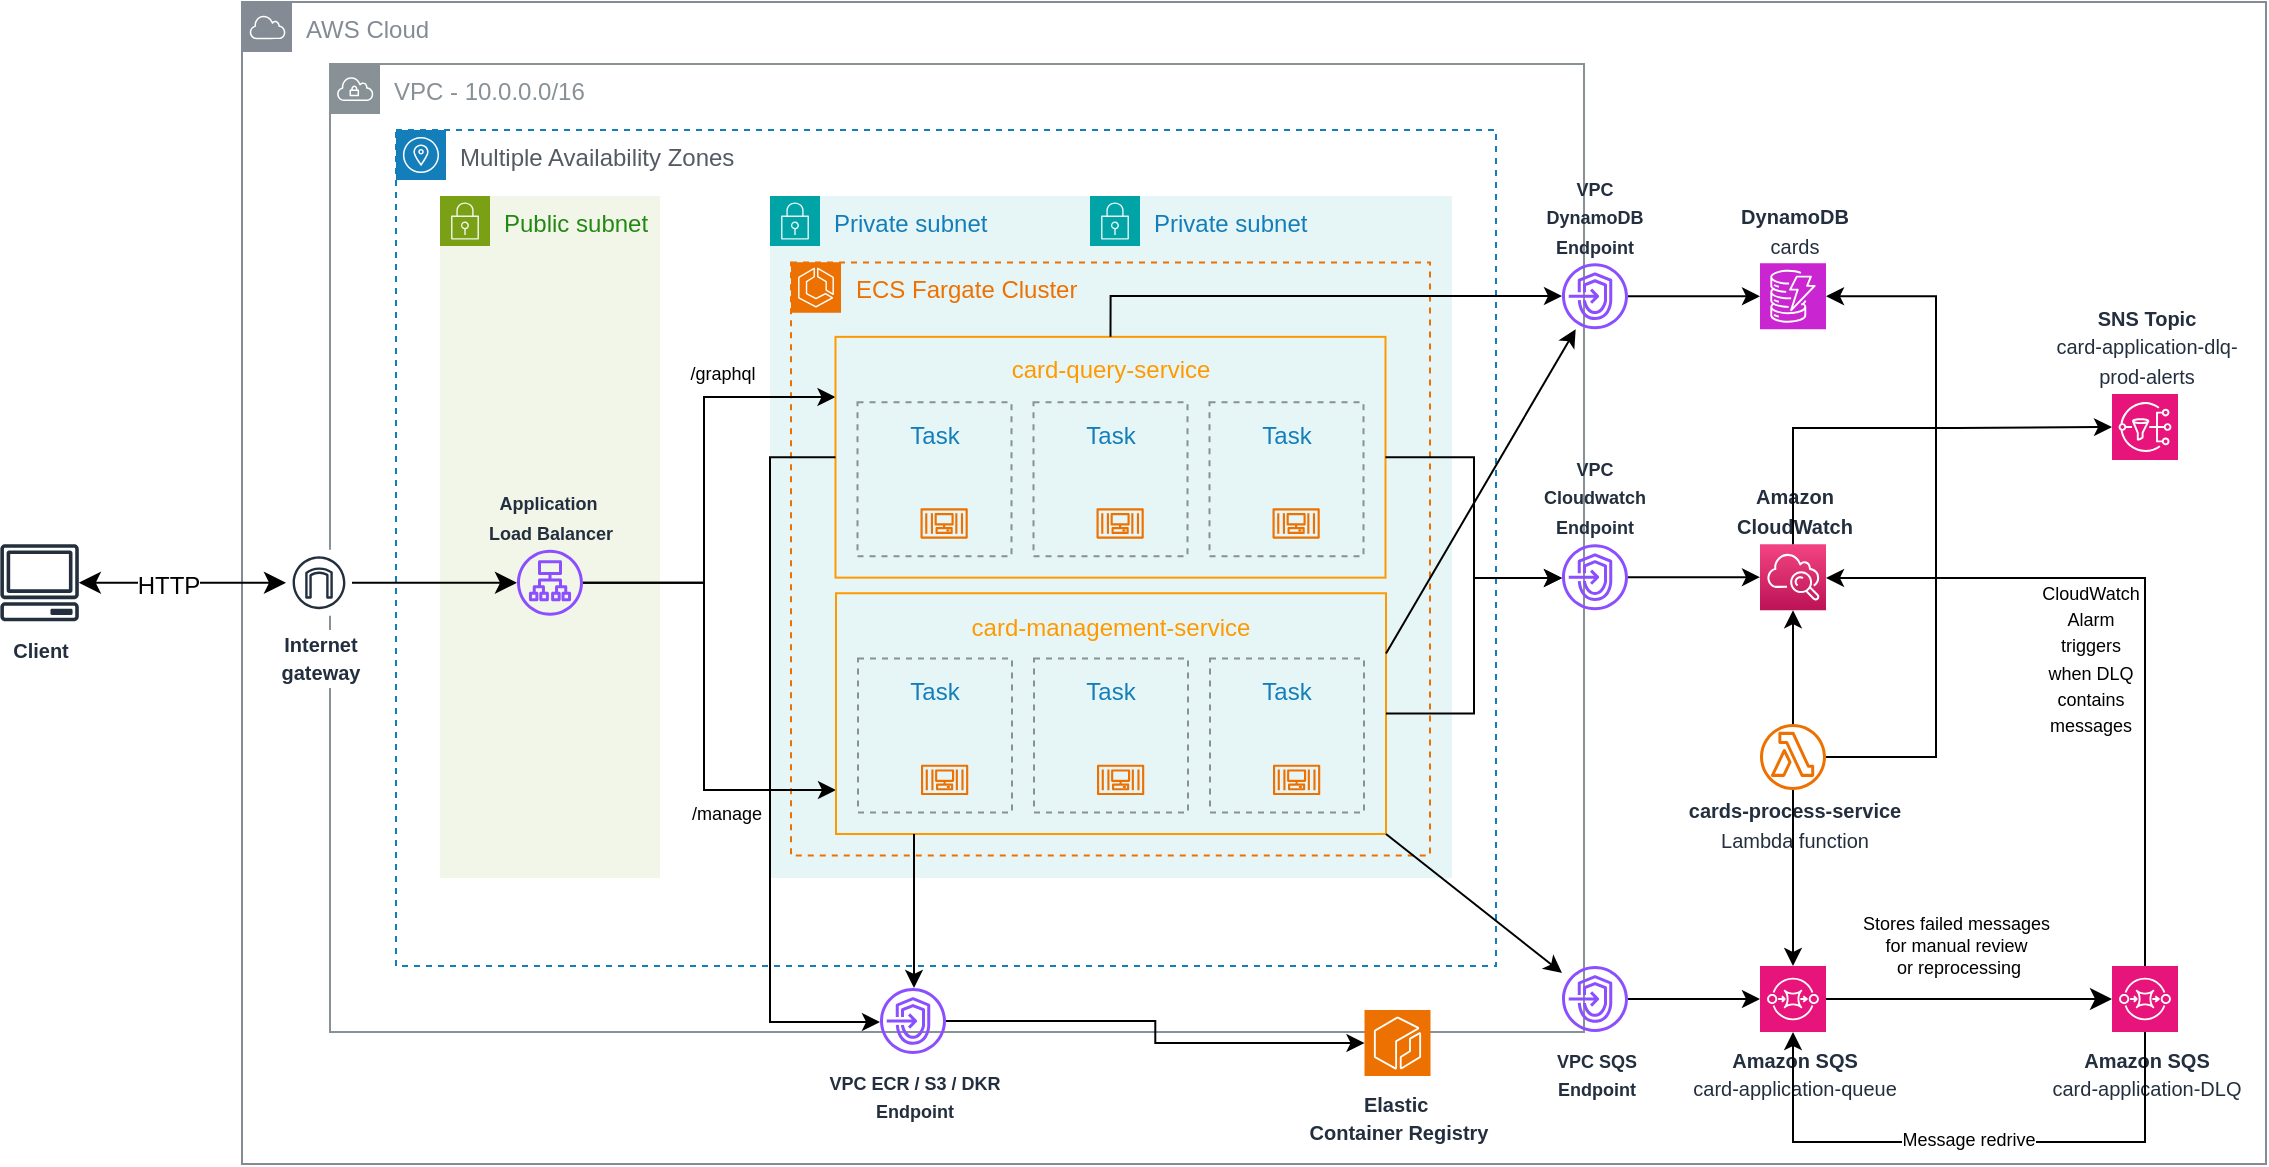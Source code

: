 <mxfile version="26.0.10">
  <diagram id="Ht1M8jgEwFfnCIfOTk4-" name="Page-1">
    <mxGraphModel dx="2069" dy="726" grid="1" gridSize="11" guides="1" tooltips="1" connect="1" arrows="1" fold="1" page="1" pageScale="1" pageWidth="827" pageHeight="1169" math="0" shadow="0">
      <root>
        <mxCell id="0" />
        <mxCell id="1" parent="0" />
        <mxCell id="cI-_qkn67fijJ2urr3SK-28" value="AWS Cloud" style="sketch=0;outlineConnect=0;gradientColor=none;html=1;whiteSpace=wrap;fontSize=12;fontStyle=0;shape=mxgraph.aws4.group;grIcon=mxgraph.aws4.group_aws_cloud;strokeColor=#858B94;fillColor=none;verticalAlign=top;align=left;spacingLeft=30;fontColor=#858B94;dashed=0;" parent="1" vertex="1">
          <mxGeometry x="-88" y="13" width="1012" height="581" as="geometry" />
        </mxCell>
        <mxCell id="pDkn0Hh7Kn7PrUOE6tz0-57" value="VPC - 10.0.0.0/16" style="sketch=0;outlineConnect=0;gradientColor=none;html=1;whiteSpace=wrap;fontSize=12;fontStyle=0;shape=mxgraph.aws4.group;grIcon=mxgraph.aws4.group_vpc;strokeColor=#879196;fillColor=none;verticalAlign=top;align=left;spacingLeft=30;fontColor=#879196;dashed=0;movable=1;resizable=1;rotatable=1;deletable=1;editable=1;locked=0;connectable=1;" parent="1" vertex="1">
          <mxGeometry x="-44" y="44" width="627" height="484" as="geometry" />
        </mxCell>
        <mxCell id="XqnvShgukf1ZBkbc0cCG-47" value="Multiple Availability Zones" style="sketch=0;outlineConnect=0;gradientColor=none;html=1;whiteSpace=wrap;fontSize=12;fontStyle=0;shape=mxgraph.aws4.group;grIcon=mxgraph.aws4.group_availability_zone;strokeColor=#147EBA;fillColor=none;verticalAlign=top;align=left;spacingLeft=30;fontColor=#545B64;dashed=1;fontFamily=Helvetica;labelBackgroundColor=#ffffff;" parent="1" vertex="1">
          <mxGeometry x="-11" y="77" width="550" height="418" as="geometry" />
        </mxCell>
        <mxCell id="W-fX5BV5IoRdQ1WOavrD-1" value="Private subnet" style="points=[[0,0],[0.25,0],[0.5,0],[0.75,0],[1,0],[1,0.25],[1,0.5],[1,0.75],[1,1],[0.75,1],[0.5,1],[0.25,1],[0,1],[0,0.75],[0,0.5],[0,0.25]];outlineConnect=0;gradientColor=none;html=1;whiteSpace=wrap;fontSize=12;fontStyle=0;container=1;pointerEvents=0;collapsible=0;recursiveResize=0;shape=mxgraph.aws4.group;grIcon=mxgraph.aws4.group_security_group;grStroke=0;strokeColor=#00A4A6;fillColor=#E6F6F7;verticalAlign=top;align=left;spacingLeft=30;fontColor=#147EBA;dashed=0;" parent="1" vertex="1">
          <mxGeometry x="176" y="110" width="341" height="341" as="geometry" />
        </mxCell>
        <mxCell id="PZve3WB99vvV3nz0ZgWc-279" value="Private subnet" style="points=[[0,0],[0.25,0],[0.5,0],[0.75,0],[1,0],[1,0.25],[1,0.5],[1,0.75],[1,1],[0.75,1],[0.5,1],[0.25,1],[0,1],[0,0.75],[0,0.5],[0,0.25]];outlineConnect=0;gradientColor=none;html=1;whiteSpace=wrap;fontSize=12;fontStyle=0;container=1;pointerEvents=0;collapsible=0;recursiveResize=0;shape=mxgraph.aws4.group;grIcon=mxgraph.aws4.group_security_group;grStroke=0;strokeColor=#00A4A6;fillColor=#E6F6F7;verticalAlign=top;align=left;spacingLeft=30;fontColor=#147EBA;dashed=0;" parent="W-fX5BV5IoRdQ1WOavrD-1" vertex="1">
          <mxGeometry x="160" width="181" height="341" as="geometry" />
        </mxCell>
        <mxCell id="PZve3WB99vvV3nz0ZgWc-91" value="&lt;span style=&quot;color: rgb(237, 113, 0);&quot;&gt;ECS Fargate Cluster&lt;/span&gt;" style="sketch=0;outlineConnect=0;gradientColor=none;html=1;whiteSpace=wrap;fontSize=12;fontStyle=0;shape=mxgraph.aws4.group;grIcon=mxgraph.aws4.group_availability_zone;strokeColor=#ED7100;fillColor=none;verticalAlign=top;align=left;spacingLeft=30;fontColor=#545B64;dashed=1;movable=1;resizable=1;rotatable=1;deletable=1;editable=1;locked=0;connectable=1;" parent="W-fX5BV5IoRdQ1WOavrD-1" vertex="1">
          <mxGeometry x="10.5" y="33.31" width="319.5" height="296.38" as="geometry" />
        </mxCell>
        <mxCell id="PZve3WB99vvV3nz0ZgWc-227" value="" style="sketch=0;points=[[0,0,0],[0.25,0,0],[0.5,0,0],[0.75,0,0],[1,0,0],[0,1,0],[0.25,1,0],[0.5,1,0],[0.75,1,0],[1,1,0],[0,0.25,0],[0,0.5,0],[0,0.75,0],[1,0.25,0],[1,0.5,0],[1,0.75,0]];outlineConnect=0;fontColor=#232F3E;fillColor=#ED7100;strokeColor=#ffffff;dashed=0;verticalLabelPosition=bottom;verticalAlign=top;align=center;html=1;fontSize=12;fontStyle=0;aspect=fixed;shape=mxgraph.aws4.resourceIcon;resIcon=mxgraph.aws4.ecs;" parent="W-fX5BV5IoRdQ1WOavrD-1" vertex="1">
          <mxGeometry x="10.5" y="33.31" width="25" height="25" as="geometry" />
        </mxCell>
        <mxCell id="XqnvShgukf1ZBkbc0cCG-37" style="edgeStyle=none;curved=1;rounded=0;orthogonalLoop=1;jettySize=auto;html=1;fontFamily=Helvetica;fontSize=12;fontColor=default;labelBackgroundColor=#ffffff;startSize=8;endSize=8;startArrow=classic;startFill=1;" parent="1" source="pDkn0Hh7Kn7PrUOE6tz0-1" target="XqnvShgukf1ZBkbc0cCG-33" edge="1">
          <mxGeometry relative="1" as="geometry" />
        </mxCell>
        <mxCell id="XqnvShgukf1ZBkbc0cCG-38" value="HTTP" style="edgeLabel;html=1;align=center;verticalAlign=middle;resizable=0;points=[];fontSize=12;strokeColor=default;fontFamily=Helvetica;fontColor=default;labelBackgroundColor=#ffffff;fillColor=default;" parent="XqnvShgukf1ZBkbc0cCG-37" vertex="1" connectable="0">
          <mxGeometry x="0.023" y="1" relative="1" as="geometry">
            <mxPoint x="-9" y="2" as="offset" />
          </mxGeometry>
        </mxCell>
        <mxCell id="pDkn0Hh7Kn7PrUOE6tz0-1" value="&lt;b&gt;&lt;font style=&quot;font-size: 10px;&quot;&gt;Client&lt;/font&gt;&lt;/b&gt;" style="sketch=0;outlineConnect=0;fontColor=#232F3E;gradientColor=none;fillColor=#232F3D;strokeColor=none;dashed=0;verticalLabelPosition=bottom;verticalAlign=top;align=center;html=1;fontSize=12;fontStyle=0;aspect=fixed;pointerEvents=1;shape=mxgraph.aws4.client;" parent="1" vertex="1">
          <mxGeometry x="-209" y="284.09" width="39.58" height="38.56" as="geometry" />
        </mxCell>
        <mxCell id="pDkn0Hh7Kn7PrUOE6tz0-60" value="&lt;font style=&quot;font-size: 9px;&quot;&gt;&lt;b&gt;VPC DynamoDB&lt;/b&gt;&lt;/font&gt;&lt;div&gt;&lt;font style=&quot;font-size: 9px;&quot;&gt;&lt;b&gt;Endpoint&lt;/b&gt;&lt;/font&gt;&lt;/div&gt;" style="sketch=0;outlineConnect=0;fontColor=#232F3E;gradientColor=none;fillColor=#8C4FFF;strokeColor=none;dashed=0;verticalLabelPosition=top;verticalAlign=bottom;align=center;html=1;fontSize=12;fontStyle=0;aspect=fixed;pointerEvents=1;shape=mxgraph.aws4.endpoints;horizontal=1;whiteSpace=wrap;labelPosition=center;" parent="1" vertex="1">
          <mxGeometry x="572" y="143.62" width="33" height="33" as="geometry" />
        </mxCell>
        <mxCell id="PZve3WB99vvV3nz0ZgWc-260" style="edgeStyle=orthogonalEdgeStyle;rounded=0;orthogonalLoop=1;jettySize=auto;html=1;" parent="1" source="Hrtiky-oXQzt1fnqMrWW-1" target="cI-_qkn67fijJ2urr3SK-2" edge="1">
          <mxGeometry relative="1" as="geometry" />
        </mxCell>
        <mxCell id="Hrtiky-oXQzt1fnqMrWW-1" value="&lt;b&gt;&lt;font style=&quot;font-size: 10px;&quot;&gt;cards-&lt;/font&gt;&lt;/b&gt;&lt;b&gt;&lt;font style=&quot;font-size: 10px;&quot;&gt;process&lt;/font&gt;&lt;/b&gt;&lt;b&gt;&lt;font style=&quot;font-size: 10px;&quot;&gt;-service&lt;/font&gt;&lt;/b&gt;&lt;div&gt;&lt;font style=&quot;font-size: 10px;&quot;&gt;Lambda function&lt;/font&gt;&lt;/div&gt;" style="sketch=0;outlineConnect=0;fontColor=#232F3E;gradientColor=none;fillColor=#ED7100;strokeColor=none;dashed=0;verticalLabelPosition=bottom;verticalAlign=middle;align=center;html=1;fontSize=12;fontStyle=0;aspect=fixed;pointerEvents=1;shape=mxgraph.aws4.lambda_function;" parent="1" vertex="1">
          <mxGeometry x="671" y="374" width="33" height="33" as="geometry" />
        </mxCell>
        <mxCell id="Hrtiky-oXQzt1fnqMrWW-16" value="Public subnet" style="points=[[0,0],[0.25,0],[0.5,0],[0.75,0],[1,0],[1,0.25],[1,0.5],[1,0.75],[1,1],[0.75,1],[0.5,1],[0.25,1],[0,1],[0,0.75],[0,0.5],[0,0.25]];outlineConnect=0;gradientColor=none;html=1;whiteSpace=wrap;fontSize=12;fontStyle=0;container=0;pointerEvents=0;collapsible=0;recursiveResize=0;shape=mxgraph.aws4.group;grIcon=mxgraph.aws4.group_security_group;grStroke=0;strokeColor=#7AA116;fillColor=#F2F6E8;verticalAlign=top;align=left;spacingLeft=30;fontColor=#248814;dashed=0;movable=1;resizable=1;rotatable=1;deletable=1;editable=1;locked=0;connectable=1;" parent="1" vertex="1">
          <mxGeometry x="11" y="110" width="110" height="341" as="geometry" />
        </mxCell>
        <mxCell id="PZve3WB99vvV3nz0ZgWc-231" style="edgeStyle=orthogonalEdgeStyle;rounded=0;orthogonalLoop=1;jettySize=auto;html=1;" parent="1" edge="1">
          <mxGeometry relative="1" as="geometry">
            <mxPoint x="82.5" y="303.4" as="sourcePoint" />
            <mxPoint x="209" y="407" as="targetPoint" />
            <Array as="points">
              <mxPoint x="143" y="303" />
              <mxPoint x="143" y="407" />
            </Array>
          </mxGeometry>
        </mxCell>
        <mxCell id="PZve3WB99vvV3nz0ZgWc-273" value="&lt;font style=&quot;font-size: 9px;&quot;&gt;/manage&lt;/font&gt;" style="edgeLabel;html=1;align=center;verticalAlign=middle;resizable=0;points=[];" parent="PZve3WB99vvV3nz0ZgWc-231" vertex="1" connectable="0">
          <mxGeometry x="0.426" relative="1" as="geometry">
            <mxPoint x="11" y="11" as="offset" />
          </mxGeometry>
        </mxCell>
        <mxCell id="PZve3WB99vvV3nz0ZgWc-269" style="edgeStyle=orthogonalEdgeStyle;rounded=0;orthogonalLoop=1;jettySize=auto;html=1;entryX=0;entryY=0.25;entryDx=0;entryDy=0;" parent="1" source="pDkn0Hh7Kn7PrUOE6tz0-20" target="PZve3WB99vvV3nz0ZgWc-26" edge="1">
          <mxGeometry relative="1" as="geometry">
            <Array as="points">
              <mxPoint x="143" y="303" />
              <mxPoint x="143" y="211" />
            </Array>
          </mxGeometry>
        </mxCell>
        <mxCell id="PZve3WB99vvV3nz0ZgWc-271" value="&lt;font style=&quot;font-size: 9px;&quot;&gt;/graphql&lt;/font&gt;" style="edgeLabel;html=1;align=center;verticalAlign=middle;resizable=0;points=[];" parent="PZve3WB99vvV3nz0ZgWc-269" vertex="1" connectable="0">
          <mxGeometry x="0.482" y="1" relative="1" as="geometry">
            <mxPoint y="-12" as="offset" />
          </mxGeometry>
        </mxCell>
        <mxCell id="pDkn0Hh7Kn7PrUOE6tz0-20" value="&lt;b&gt;&lt;font style=&quot;font-size: 9px;&quot;&gt;Application&amp;nbsp;&lt;/font&gt;&lt;/b&gt;&lt;div&gt;&lt;b&gt;&lt;font style=&quot;font-size: 9px;&quot;&gt;Load Balancer&lt;/font&gt;&lt;/b&gt;&lt;/div&gt;" style="sketch=0;outlineConnect=0;fontColor=#232F3E;gradientColor=none;fillColor=#8C4FFF;strokeColor=none;dashed=0;verticalLabelPosition=top;verticalAlign=bottom;align=center;html=1;fontSize=12;fontStyle=0;aspect=fixed;pointerEvents=1;shape=mxgraph.aws4.application_load_balancer;labelPosition=center;" parent="1" vertex="1">
          <mxGeometry x="49.5" y="286.87" width="33" height="33" as="geometry" />
        </mxCell>
        <mxCell id="Hrtiky-oXQzt1fnqMrWW-63" value="&lt;font style=&quot;font-size: 9px;&quot;&gt;&lt;b&gt;VPC SQS&lt;/b&gt;&lt;/font&gt;&lt;div&gt;&lt;font style=&quot;font-size: 9px;&quot;&gt;&lt;b&gt;Endpoint&lt;/b&gt;&lt;/font&gt;&lt;/div&gt;" style="sketch=0;outlineConnect=0;fontColor=#232F3E;gradientColor=none;fillColor=#8C4FFF;strokeColor=none;dashed=0;verticalLabelPosition=bottom;verticalAlign=top;align=center;html=1;fontSize=12;fontStyle=0;aspect=fixed;pointerEvents=1;shape=mxgraph.aws4.endpoints;" parent="1" vertex="1">
          <mxGeometry x="572" y="495" width="33" height="33" as="geometry" />
        </mxCell>
        <mxCell id="XqnvShgukf1ZBkbc0cCG-9" value="&lt;b&gt;&lt;font style=&quot;font-size: 10px;&quot;&gt;Amazon SQS&lt;/font&gt;&lt;/b&gt;&lt;div&gt;&lt;font style=&quot;font-size: 10px;&quot;&gt;card-application-queue&lt;/font&gt;&lt;/div&gt;" style="sketch=0;points=[[0,0,0],[0.25,0,0],[0.5,0,0],[0.75,0,0],[1,0,0],[0,1,0],[0.25,1,0],[0.5,1,0],[0.75,1,0],[1,1,0],[0,0.25,0],[0,0.5,0],[0,0.75,0],[1,0.25,0],[1,0.5,0],[1,0.75,0]];outlineConnect=0;fontColor=#232F3E;fillColor=#E7157B;strokeColor=#ffffff;dashed=0;verticalLabelPosition=bottom;verticalAlign=top;align=center;html=1;fontSize=12;fontStyle=0;aspect=fixed;shape=mxgraph.aws4.resourceIcon;resIcon=mxgraph.aws4.sqs;" parent="1" vertex="1">
          <mxGeometry x="671" y="495" width="33" height="33" as="geometry" />
        </mxCell>
        <mxCell id="PZve3WB99vvV3nz0ZgWc-283" value="" style="edgeStyle=orthogonalEdgeStyle;rounded=0;orthogonalLoop=1;jettySize=auto;" parent="1" source="XqnvShgukf1ZBkbc0cCG-12" target="cI-_qkn67fijJ2urr3SK-2" edge="1">
          <mxGeometry relative="1" as="geometry">
            <Array as="points">
              <mxPoint x="864" y="301" />
            </Array>
          </mxGeometry>
        </mxCell>
        <mxCell id="PZve3WB99vvV3nz0ZgWc-284" value="&lt;div&gt;&lt;span style=&quot;text-align: start; white-space: normal;&quot;&gt;&lt;font style=&quot;font-size: 9px;&quot;&gt;CloudWatch Alarm triggers when DLQ contains messages&lt;/font&gt;&lt;/span&gt;&lt;br&gt;&lt;/div&gt;" style="edgeLabel;html=1;align=center;verticalAlign=middle;resizable=0;points=[];" parent="PZve3WB99vvV3nz0ZgWc-283" vertex="1" connectable="0">
          <mxGeometry x="0.309" relative="1" as="geometry">
            <mxPoint x="10" y="40" as="offset" />
          </mxGeometry>
        </mxCell>
        <mxCell id="XqnvShgukf1ZBkbc0cCG-12" value="&lt;b&gt;&lt;font style=&quot;font-size: 10px;&quot;&gt;Amazon SQS&lt;/font&gt;&lt;/b&gt;&lt;div&gt;&lt;font style=&quot;font-size: 10px;&quot;&gt;card-application-DLQ&lt;/font&gt;&lt;/div&gt;" style="sketch=0;points=[[0,0,0],[0.25,0,0],[0.5,0,0],[0.75,0,0],[1,0,0],[0,1,0],[0.25,1,0],[0.5,1,0],[0.75,1,0],[1,1,0],[0,0.25,0],[0,0.5,0],[0,0.75,0],[1,0.25,0],[1,0.5,0],[1,0.75,0]];outlineConnect=0;fontColor=#232F3E;fillColor=#E7157B;strokeColor=#ffffff;dashed=0;verticalLabelPosition=bottom;verticalAlign=top;align=center;html=1;fontSize=12;fontStyle=0;aspect=fixed;shape=mxgraph.aws4.resourceIcon;resIcon=mxgraph.aws4.sqs;" parent="1" vertex="1">
          <mxGeometry x="847" y="495" width="33" height="33" as="geometry" />
        </mxCell>
        <mxCell id="XqnvShgukf1ZBkbc0cCG-17" style="edgeStyle=none;curved=1;rounded=0;orthogonalLoop=1;jettySize=auto;html=1;entryX=0;entryY=0.5;entryDx=0;entryDy=0;entryPerimeter=0;fontSize=12;startSize=8;endSize=8;" parent="1" source="XqnvShgukf1ZBkbc0cCG-9" target="XqnvShgukf1ZBkbc0cCG-12" edge="1">
          <mxGeometry relative="1" as="geometry" />
        </mxCell>
        <mxCell id="XqnvShgukf1ZBkbc0cCG-18" value="Stores failed messages&amp;nbsp;&lt;div&gt;for manual review&amp;nbsp;&lt;div&gt;or reprocessing&lt;/div&gt;&lt;/div&gt;" style="edgeLabel;align=center;verticalAlign=middle;resizable=0;points=[];fontSize=9;html=1;" parent="XqnvShgukf1ZBkbc0cCG-17" vertex="1" connectable="0">
          <mxGeometry x="0.024" y="3" relative="1" as="geometry">
            <mxPoint x="-7" y="-24" as="offset" />
          </mxGeometry>
        </mxCell>
        <mxCell id="XqnvShgukf1ZBkbc0cCG-21" value="&lt;b&gt;&lt;font style=&quot;font-size: 10px;&quot;&gt;DynamoDB&lt;/font&gt;&lt;/b&gt;&lt;div&gt;&lt;font style=&quot;font-size: 10px;&quot;&gt;cards&lt;/font&gt;&lt;/div&gt;" style="sketch=0;points=[[0,0,0],[0.25,0,0],[0.5,0,0],[0.75,0,0],[1,0,0],[0,1,0],[0.25,1,0],[0.5,1,0],[0.75,1,0],[1,1,0],[0,0.25,0],[0,0.5,0],[0,0.75,0],[1,0.25,0],[1,0.5,0],[1,0.75,0]];outlineConnect=0;fontColor=#232F3E;fillColor=#C925D1;strokeColor=#ffffff;dashed=0;verticalLabelPosition=top;verticalAlign=bottom;align=center;html=1;fontSize=12;fontStyle=0;aspect=fixed;shape=mxgraph.aws4.resourceIcon;resIcon=mxgraph.aws4.dynamodb;labelPosition=center;" parent="1" vertex="1">
          <mxGeometry x="671" y="143.62" width="33" height="33" as="geometry" />
        </mxCell>
        <mxCell id="cI-_qkn67fijJ2urr3SK-7" style="edgeStyle=none;curved=1;rounded=0;orthogonalLoop=1;jettySize=auto;html=1;fontSize=12;startSize=8;endSize=8;" parent="1" source="XqnvShgukf1ZBkbc0cCG-33" target="pDkn0Hh7Kn7PrUOE6tz0-20" edge="1">
          <mxGeometry relative="1" as="geometry" />
        </mxCell>
        <mxCell id="XqnvShgukf1ZBkbc0cCG-33" value="&lt;font style=&quot;font-size: 10px;&quot;&gt;&lt;b&gt;Internet&lt;br&gt;gateway&lt;/b&gt;&lt;/font&gt;" style="sketch=0;outlineConnect=0;fontColor=#232F3E;gradientColor=none;strokeColor=#232F3E;fillColor=#ffffff;dashed=0;verticalLabelPosition=bottom;verticalAlign=top;align=center;html=1;fontSize=12;fontStyle=0;aspect=fixed;shape=mxgraph.aws4.resourceIcon;resIcon=mxgraph.aws4.internet_gateway;fontFamily=Helvetica;labelBackgroundColor=#ffffff;" parent="1" vertex="1">
          <mxGeometry x="-66" y="286.87" width="33" height="33" as="geometry" />
        </mxCell>
        <mxCell id="XqnvShgukf1ZBkbc0cCG-86" value="&lt;font style=&quot;font-size: 10px;&quot;&gt;&lt;b&gt;Elastic&amp;nbsp;&lt;/b&gt;&lt;/font&gt;&lt;div&gt;&lt;font style=&quot;font-size: 10px;&quot;&gt;&lt;b&gt;Container Registry&lt;/b&gt;&lt;/font&gt;&lt;/div&gt;" style="sketch=0;points=[[0,0,0],[0.25,0,0],[0.5,0,0],[0.75,0,0],[1,0,0],[0,1,0],[0.25,1,0],[0.5,1,0],[0.75,1,0],[1,1,0],[0,0.25,0],[0,0.5,0],[0,0.75,0],[1,0.25,0],[1,0.5,0],[1,0.75,0]];outlineConnect=0;fontColor=#232F3E;fillColor=#ED7100;strokeColor=#ffffff;dashed=0;verticalLabelPosition=bottom;verticalAlign=top;align=center;html=1;fontSize=12;fontStyle=0;aspect=fixed;shape=mxgraph.aws4.resourceIcon;resIcon=mxgraph.aws4.ecr;fontFamily=Helvetica;labelBackgroundColor=#ffffff;" parent="1" vertex="1">
          <mxGeometry x="473.25" y="517" width="33" height="33" as="geometry" />
        </mxCell>
        <mxCell id="Hrtiky-oXQzt1fnqMrWW-56" value="&lt;font style=&quot;font-size: 9px;&quot;&gt;&lt;b&gt;VPC ECR / S3 / DKR&lt;/b&gt;&lt;/font&gt;&lt;div&gt;&lt;font style=&quot;font-size: 9px;&quot;&gt;&lt;b&gt;Endpoint&lt;/b&gt;&lt;/font&gt;&lt;/div&gt;" style="sketch=0;outlineConnect=0;fontColor=#232F3E;gradientColor=none;fillColor=#8C4FFF;strokeColor=none;dashed=0;verticalLabelPosition=bottom;verticalAlign=top;align=center;html=1;fontSize=12;fontStyle=0;aspect=fixed;pointerEvents=1;shape=mxgraph.aws4.endpoints;" parent="1" vertex="1">
          <mxGeometry x="231.0" y="506" width="33" height="33" as="geometry" />
        </mxCell>
        <mxCell id="PZve3WB99vvV3nz0ZgWc-165" style="edgeStyle=orthogonalEdgeStyle;rounded=0;orthogonalLoop=1;jettySize=auto;html=1;" parent="1" source="PZve3WB99vvV3nz0ZgWc-149" target="cI-_qkn67fijJ2urr3SK-2" edge="1">
          <mxGeometry relative="1" as="geometry" />
        </mxCell>
        <mxCell id="PZve3WB99vvV3nz0ZgWc-149" value="&lt;font style=&quot;font-size: 9px;&quot;&gt;&lt;b&gt;VPC Cloudwatch&lt;/b&gt;&lt;/font&gt;&lt;div&gt;&lt;font style=&quot;font-size: 9px;&quot;&gt;&lt;b&gt;Endpoint&lt;/b&gt;&lt;/font&gt;&lt;/div&gt;" style="sketch=0;outlineConnect=0;fontColor=#232F3E;gradientColor=none;fillColor=#8C4FFF;strokeColor=none;dashed=0;verticalLabelPosition=top;verticalAlign=bottom;align=center;html=1;fontSize=12;fontStyle=0;aspect=fixed;pointerEvents=1;shape=mxgraph.aws4.endpoints;horizontal=1;whiteSpace=wrap;labelPosition=center;" parent="1" vertex="1">
          <mxGeometry x="572" y="284.09" width="33" height="33" as="geometry" />
        </mxCell>
        <mxCell id="cI-_qkn67fijJ2urr3SK-2" value="&lt;font style=&quot;font-size: 10px;&quot;&gt;&lt;b&gt;Amazon&lt;br&gt;CloudWatch&lt;/b&gt;&lt;/font&gt;" style="outlineConnect=0;fontColor=#232F3E;gradientColor=#F34482;gradientDirection=north;fillColor=#BC1356;strokeColor=#ffffff;dashed=0;verticalLabelPosition=top;verticalAlign=bottom;align=center;html=1;fontSize=12;fontStyle=0;aspect=fixed;shape=mxgraph.aws4.resourceIcon;resIcon=mxgraph.aws4.cloudwatch;labelBackgroundColor=#ffffff;labelPosition=center;" parent="1" vertex="1">
          <mxGeometry x="671" y="284.09" width="33" height="33" as="geometry" />
        </mxCell>
        <mxCell id="PZve3WB99vvV3nz0ZgWc-171" style="edgeStyle=orthogonalEdgeStyle;rounded=0;orthogonalLoop=1;jettySize=auto;html=1;entryX=0;entryY=0.5;entryDx=0;entryDy=0;entryPerimeter=0;" parent="1" source="pDkn0Hh7Kn7PrUOE6tz0-60" target="XqnvShgukf1ZBkbc0cCG-21" edge="1">
          <mxGeometry relative="1" as="geometry" />
        </mxCell>
        <mxCell id="PZve3WB99vvV3nz0ZgWc-225" value="" style="group" parent="1" vertex="1" connectable="0">
          <mxGeometry x="208.75" y="180.43" width="317.81" height="336.57" as="geometry" />
        </mxCell>
        <mxCell id="PZve3WB99vvV3nz0ZgWc-26" value="card-query-service" style="outlineConnect=0;gradientColor=none;html=1;whiteSpace=wrap;fontSize=12;fontStyle=0;strokeColor=#FF9900;fillColor=none;verticalAlign=top;align=center;fontColor=#FF9900;dashed=0;spacingTop=3;labelPosition=center;verticalLabelPosition=middle;" parent="PZve3WB99vvV3nz0ZgWc-225" vertex="1">
          <mxGeometry width="275" height="120.38" as="geometry" />
        </mxCell>
        <mxCell id="PZve3WB99vvV3nz0ZgWc-174" value="" style="group" parent="PZve3WB99vvV3nz0ZgWc-225" vertex="1" connectable="0">
          <mxGeometry x="11" y="32.69" width="77" height="77" as="geometry" />
        </mxCell>
        <mxCell id="PZve3WB99vvV3nz0ZgWc-64" value="" style="group" parent="PZve3WB99vvV3nz0ZgWc-174" vertex="1" connectable="0">
          <mxGeometry width="77" height="77" as="geometry" />
        </mxCell>
        <mxCell id="PZve3WB99vvV3nz0ZgWc-66" value="" style="group" parent="PZve3WB99vvV3nz0ZgWc-64" vertex="1" connectable="0">
          <mxGeometry x="21.875" y="33" width="33.25" height="37.43" as="geometry" />
        </mxCell>
        <mxCell id="PZve3WB99vvV3nz0ZgWc-67" value="" style="shape=image;html=1;verticalAlign=top;verticalLabelPosition=bottom;labelBackgroundColor=#ffffff;imageAspect=0;aspect=fixed;image=https://cdn0.iconfinder.com/data/icons/social-media-2104/24/social_media_social_media_logo_docker-128.png" parent="PZve3WB99vvV3nz0ZgWc-66" vertex="1">
          <mxGeometry width="17.5" height="17.5" as="geometry" />
        </mxCell>
        <mxCell id="PZve3WB99vvV3nz0ZgWc-68" value="" style="sketch=0;outlineConnect=0;fontColor=#232F3E;gradientColor=none;fillColor=#ED7100;strokeColor=none;dashed=0;verticalLabelPosition=bottom;verticalAlign=top;align=center;html=1;fontSize=12;fontStyle=0;aspect=fixed;pointerEvents=1;shape=mxgraph.aws4.container_3;" parent="PZve3WB99vvV3nz0ZgWc-66" vertex="1">
          <mxGeometry x="9.625" y="20" width="23.625" height="15.251" as="geometry" />
        </mxCell>
        <mxCell id="PZve3WB99vvV3nz0ZgWc-65" value="&lt;span style=&quot;color: rgb(20, 126, 186);&quot;&gt;Task&lt;/span&gt;" style="outlineConnect=0;gradientColor=none;html=1;whiteSpace=wrap;fontSize=12;fontStyle=0;strokeColor=#879196;fillColor=none;verticalAlign=top;align=center;fontColor=#879196;dashed=1;spacingTop=3;" parent="PZve3WB99vvV3nz0ZgWc-174" vertex="1">
          <mxGeometry width="77" height="77" as="geometry" />
        </mxCell>
        <mxCell id="PZve3WB99vvV3nz0ZgWc-175" value="" style="group" parent="PZve3WB99vvV3nz0ZgWc-225" vertex="1" connectable="0">
          <mxGeometry x="99" y="32.69" width="77" height="77" as="geometry" />
        </mxCell>
        <mxCell id="PZve3WB99vvV3nz0ZgWc-176" value="" style="group" parent="PZve3WB99vvV3nz0ZgWc-175" vertex="1" connectable="0">
          <mxGeometry width="77" height="77" as="geometry" />
        </mxCell>
        <mxCell id="PZve3WB99vvV3nz0ZgWc-177" value="" style="group" parent="PZve3WB99vvV3nz0ZgWc-176" vertex="1" connectable="0">
          <mxGeometry x="21.875" y="33" width="33.25" height="37.43" as="geometry" />
        </mxCell>
        <mxCell id="PZve3WB99vvV3nz0ZgWc-178" value="" style="shape=image;html=1;verticalAlign=top;verticalLabelPosition=bottom;labelBackgroundColor=#ffffff;imageAspect=0;aspect=fixed;image=https://cdn0.iconfinder.com/data/icons/social-media-2104/24/social_media_social_media_logo_docker-128.png" parent="PZve3WB99vvV3nz0ZgWc-177" vertex="1">
          <mxGeometry width="17.5" height="17.5" as="geometry" />
        </mxCell>
        <mxCell id="PZve3WB99vvV3nz0ZgWc-179" value="" style="sketch=0;outlineConnect=0;fontColor=#232F3E;gradientColor=none;fillColor=#ED7100;strokeColor=none;dashed=0;verticalLabelPosition=bottom;verticalAlign=top;align=center;html=1;fontSize=12;fontStyle=0;aspect=fixed;pointerEvents=1;shape=mxgraph.aws4.container_3;" parent="PZve3WB99vvV3nz0ZgWc-177" vertex="1">
          <mxGeometry x="9.625" y="20" width="23.625" height="15.251" as="geometry" />
        </mxCell>
        <mxCell id="PZve3WB99vvV3nz0ZgWc-180" value="&lt;span style=&quot;color: rgb(20, 126, 186);&quot;&gt;Task&lt;/span&gt;" style="outlineConnect=0;gradientColor=none;html=1;whiteSpace=wrap;fontSize=12;fontStyle=0;strokeColor=#879196;fillColor=none;verticalAlign=top;align=center;fontColor=#879196;dashed=1;spacingTop=3;" parent="PZve3WB99vvV3nz0ZgWc-175" vertex="1">
          <mxGeometry width="77" height="77" as="geometry" />
        </mxCell>
        <mxCell id="PZve3WB99vvV3nz0ZgWc-181" value="" style="group" parent="PZve3WB99vvV3nz0ZgWc-225" vertex="1" connectable="0">
          <mxGeometry x="187" y="32.69" width="77" height="77" as="geometry" />
        </mxCell>
        <mxCell id="PZve3WB99vvV3nz0ZgWc-182" value="" style="group" parent="PZve3WB99vvV3nz0ZgWc-181" vertex="1" connectable="0">
          <mxGeometry width="77" height="77" as="geometry" />
        </mxCell>
        <mxCell id="PZve3WB99vvV3nz0ZgWc-183" value="" style="group" parent="PZve3WB99vvV3nz0ZgWc-182" vertex="1" connectable="0">
          <mxGeometry x="21.875" y="33" width="33.25" height="37.43" as="geometry" />
        </mxCell>
        <mxCell id="PZve3WB99vvV3nz0ZgWc-184" value="" style="shape=image;html=1;verticalAlign=top;verticalLabelPosition=bottom;labelBackgroundColor=#ffffff;imageAspect=0;aspect=fixed;image=https://cdn0.iconfinder.com/data/icons/social-media-2104/24/social_media_social_media_logo_docker-128.png" parent="PZve3WB99vvV3nz0ZgWc-183" vertex="1">
          <mxGeometry width="17.5" height="17.5" as="geometry" />
        </mxCell>
        <mxCell id="PZve3WB99vvV3nz0ZgWc-185" value="" style="sketch=0;outlineConnect=0;fontColor=#232F3E;gradientColor=none;fillColor=#ED7100;strokeColor=none;dashed=0;verticalLabelPosition=bottom;verticalAlign=top;align=center;html=1;fontSize=12;fontStyle=0;aspect=fixed;pointerEvents=1;shape=mxgraph.aws4.container_3;" parent="PZve3WB99vvV3nz0ZgWc-183" vertex="1">
          <mxGeometry x="9.625" y="20" width="23.625" height="15.251" as="geometry" />
        </mxCell>
        <mxCell id="PZve3WB99vvV3nz0ZgWc-186" value="&lt;span style=&quot;color: rgb(20, 126, 186);&quot;&gt;Task&lt;/span&gt;" style="outlineConnect=0;gradientColor=none;html=1;whiteSpace=wrap;fontSize=12;fontStyle=0;strokeColor=#879196;fillColor=none;verticalAlign=top;align=center;fontColor=#879196;dashed=1;spacingTop=3;" parent="PZve3WB99vvV3nz0ZgWc-181" vertex="1">
          <mxGeometry width="77" height="77" as="geometry" />
        </mxCell>
        <mxCell id="PZve3WB99vvV3nz0ZgWc-206" value="card-management-service" style="outlineConnect=0;gradientColor=none;html=1;whiteSpace=wrap;fontSize=12;fontStyle=0;strokeColor=#FF9900;fillColor=none;verticalAlign=top;align=center;fontColor=#FF9900;dashed=0;spacingTop=3;labelPosition=center;verticalLabelPosition=middle;" parent="PZve3WB99vvV3nz0ZgWc-225" vertex="1">
          <mxGeometry x="0.25" y="128.19" width="275" height="120.38" as="geometry" />
        </mxCell>
        <mxCell id="PZve3WB99vvV3nz0ZgWc-207" value="" style="group" parent="PZve3WB99vvV3nz0ZgWc-225" vertex="1" connectable="0">
          <mxGeometry x="11.25" y="160.88" width="77" height="77" as="geometry" />
        </mxCell>
        <mxCell id="PZve3WB99vvV3nz0ZgWc-208" value="" style="group" parent="PZve3WB99vvV3nz0ZgWc-207" vertex="1" connectable="0">
          <mxGeometry width="77" height="77" as="geometry" />
        </mxCell>
        <mxCell id="PZve3WB99vvV3nz0ZgWc-209" value="" style="group" parent="PZve3WB99vvV3nz0ZgWc-208" vertex="1" connectable="0">
          <mxGeometry x="21.875" y="33" width="33.25" height="37.43" as="geometry" />
        </mxCell>
        <mxCell id="PZve3WB99vvV3nz0ZgWc-210" value="" style="shape=image;html=1;verticalAlign=top;verticalLabelPosition=bottom;labelBackgroundColor=#ffffff;imageAspect=0;aspect=fixed;image=https://cdn0.iconfinder.com/data/icons/social-media-2104/24/social_media_social_media_logo_docker-128.png" parent="PZve3WB99vvV3nz0ZgWc-209" vertex="1">
          <mxGeometry width="17.5" height="17.5" as="geometry" />
        </mxCell>
        <mxCell id="PZve3WB99vvV3nz0ZgWc-211" value="" style="sketch=0;outlineConnect=0;fontColor=#232F3E;gradientColor=none;fillColor=#ED7100;strokeColor=none;dashed=0;verticalLabelPosition=bottom;verticalAlign=top;align=center;html=1;fontSize=12;fontStyle=0;aspect=fixed;pointerEvents=1;shape=mxgraph.aws4.container_3;" parent="PZve3WB99vvV3nz0ZgWc-209" vertex="1">
          <mxGeometry x="9.625" y="20" width="23.625" height="15.251" as="geometry" />
        </mxCell>
        <mxCell id="PZve3WB99vvV3nz0ZgWc-212" value="&lt;span style=&quot;color: rgb(20, 126, 186);&quot;&gt;Task&lt;/span&gt;" style="outlineConnect=0;gradientColor=none;html=1;whiteSpace=wrap;fontSize=12;fontStyle=0;strokeColor=#879196;fillColor=none;verticalAlign=top;align=center;fontColor=#879196;dashed=1;spacingTop=3;" parent="PZve3WB99vvV3nz0ZgWc-207" vertex="1">
          <mxGeometry width="77" height="77" as="geometry" />
        </mxCell>
        <mxCell id="PZve3WB99vvV3nz0ZgWc-213" value="" style="group" parent="PZve3WB99vvV3nz0ZgWc-225" vertex="1" connectable="0">
          <mxGeometry x="99.25" y="160.88" width="77" height="77" as="geometry" />
        </mxCell>
        <mxCell id="PZve3WB99vvV3nz0ZgWc-214" value="" style="group" parent="PZve3WB99vvV3nz0ZgWc-213" vertex="1" connectable="0">
          <mxGeometry width="77" height="77" as="geometry" />
        </mxCell>
        <mxCell id="PZve3WB99vvV3nz0ZgWc-215" value="" style="group" parent="PZve3WB99vvV3nz0ZgWc-214" vertex="1" connectable="0">
          <mxGeometry x="21.875" y="33" width="33.25" height="37.43" as="geometry" />
        </mxCell>
        <mxCell id="PZve3WB99vvV3nz0ZgWc-216" value="" style="shape=image;html=1;verticalAlign=top;verticalLabelPosition=bottom;labelBackgroundColor=#ffffff;imageAspect=0;aspect=fixed;image=https://cdn0.iconfinder.com/data/icons/social-media-2104/24/social_media_social_media_logo_docker-128.png" parent="PZve3WB99vvV3nz0ZgWc-215" vertex="1">
          <mxGeometry width="17.5" height="17.5" as="geometry" />
        </mxCell>
        <mxCell id="PZve3WB99vvV3nz0ZgWc-217" value="" style="sketch=0;outlineConnect=0;fontColor=#232F3E;gradientColor=none;fillColor=#ED7100;strokeColor=none;dashed=0;verticalLabelPosition=bottom;verticalAlign=top;align=center;html=1;fontSize=12;fontStyle=0;aspect=fixed;pointerEvents=1;shape=mxgraph.aws4.container_3;" parent="PZve3WB99vvV3nz0ZgWc-215" vertex="1">
          <mxGeometry x="9.625" y="20" width="23.625" height="15.251" as="geometry" />
        </mxCell>
        <mxCell id="PZve3WB99vvV3nz0ZgWc-218" value="&lt;span style=&quot;color: rgb(20, 126, 186);&quot;&gt;Task&lt;/span&gt;" style="outlineConnect=0;gradientColor=none;html=1;whiteSpace=wrap;fontSize=12;fontStyle=0;strokeColor=#879196;fillColor=none;verticalAlign=top;align=center;fontColor=#879196;dashed=1;spacingTop=3;" parent="PZve3WB99vvV3nz0ZgWc-213" vertex="1">
          <mxGeometry width="77" height="77" as="geometry" />
        </mxCell>
        <mxCell id="PZve3WB99vvV3nz0ZgWc-219" value="" style="group" parent="PZve3WB99vvV3nz0ZgWc-225" vertex="1" connectable="0">
          <mxGeometry x="187.25" y="160.88" width="77" height="77" as="geometry" />
        </mxCell>
        <mxCell id="PZve3WB99vvV3nz0ZgWc-220" value="" style="group" parent="PZve3WB99vvV3nz0ZgWc-219" vertex="1" connectable="0">
          <mxGeometry width="77" height="77" as="geometry" />
        </mxCell>
        <mxCell id="PZve3WB99vvV3nz0ZgWc-221" value="" style="group" parent="PZve3WB99vvV3nz0ZgWc-220" vertex="1" connectable="0">
          <mxGeometry x="21.875" y="33" width="33.25" height="37.43" as="geometry" />
        </mxCell>
        <mxCell id="PZve3WB99vvV3nz0ZgWc-222" value="" style="shape=image;html=1;verticalAlign=top;verticalLabelPosition=bottom;labelBackgroundColor=#ffffff;imageAspect=0;aspect=fixed;image=https://cdn0.iconfinder.com/data/icons/social-media-2104/24/social_media_social_media_logo_docker-128.png" parent="PZve3WB99vvV3nz0ZgWc-221" vertex="1">
          <mxGeometry width="17.5" height="17.5" as="geometry" />
        </mxCell>
        <mxCell id="PZve3WB99vvV3nz0ZgWc-223" value="" style="sketch=0;outlineConnect=0;fontColor=#232F3E;gradientColor=none;fillColor=#ED7100;strokeColor=none;dashed=0;verticalLabelPosition=bottom;verticalAlign=top;align=center;html=1;fontSize=12;fontStyle=0;aspect=fixed;pointerEvents=1;shape=mxgraph.aws4.container_3;" parent="PZve3WB99vvV3nz0ZgWc-221" vertex="1">
          <mxGeometry x="9.625" y="20" width="23.625" height="15.251" as="geometry" />
        </mxCell>
        <mxCell id="PZve3WB99vvV3nz0ZgWc-224" value="&lt;span style=&quot;color: rgb(20, 126, 186);&quot;&gt;Task&lt;/span&gt;" style="outlineConnect=0;gradientColor=none;html=1;whiteSpace=wrap;fontSize=12;fontStyle=0;strokeColor=#879196;fillColor=none;verticalAlign=top;align=center;fontColor=#879196;dashed=1;spacingTop=3;" parent="PZve3WB99vvV3nz0ZgWc-219" vertex="1">
          <mxGeometry width="77" height="77" as="geometry" />
        </mxCell>
        <mxCell id="PZve3WB99vvV3nz0ZgWc-235" style="edgeStyle=orthogonalEdgeStyle;rounded=0;orthogonalLoop=1;jettySize=auto;html=1;exitX=1;exitY=0.5;exitDx=0;exitDy=0;" parent="1" source="PZve3WB99vvV3nz0ZgWc-206" target="PZve3WB99vvV3nz0ZgWc-149" edge="1">
          <mxGeometry relative="1" as="geometry">
            <Array as="points">
              <mxPoint x="528" y="369" />
              <mxPoint x="528" y="301" />
            </Array>
          </mxGeometry>
        </mxCell>
        <mxCell id="PZve3WB99vvV3nz0ZgWc-236" style="edgeStyle=orthogonalEdgeStyle;rounded=0;orthogonalLoop=1;jettySize=auto;html=1;exitX=1;exitY=0.5;exitDx=0;exitDy=0;" parent="1" source="PZve3WB99vvV3nz0ZgWc-26" target="PZve3WB99vvV3nz0ZgWc-149" edge="1">
          <mxGeometry relative="1" as="geometry">
            <Array as="points">
              <mxPoint x="528" y="241" />
              <mxPoint x="528" y="301" />
            </Array>
          </mxGeometry>
        </mxCell>
        <mxCell id="PZve3WB99vvV3nz0ZgWc-237" style="edgeStyle=orthogonalEdgeStyle;rounded=0;orthogonalLoop=1;jettySize=auto;html=1;exitX=0.5;exitY=0;exitDx=0;exitDy=0;" parent="1" source="PZve3WB99vvV3nz0ZgWc-26" target="pDkn0Hh7Kn7PrUOE6tz0-60" edge="1">
          <mxGeometry relative="1" as="geometry">
            <Array as="points">
              <mxPoint x="346" y="160" />
            </Array>
          </mxGeometry>
        </mxCell>
        <mxCell id="PZve3WB99vvV3nz0ZgWc-242" style="edgeStyle=orthogonalEdgeStyle;rounded=0;orthogonalLoop=1;jettySize=auto;html=1;entryX=0.5;entryY=1;entryDx=0;entryDy=0;entryPerimeter=0;" parent="1" source="XqnvShgukf1ZBkbc0cCG-12" target="XqnvShgukf1ZBkbc0cCG-9" edge="1">
          <mxGeometry relative="1" as="geometry">
            <Array as="points">
              <mxPoint x="864" y="583" />
              <mxPoint x="688" y="583" />
            </Array>
          </mxGeometry>
        </mxCell>
        <mxCell id="PZve3WB99vvV3nz0ZgWc-243" value="&lt;font style=&quot;font-size: 9px;&quot;&gt;Message redrive&lt;/font&gt;" style="edgeLabel;html=1;align=center;verticalAlign=middle;resizable=0;points=[];" parent="PZve3WB99vvV3nz0ZgWc-242" vertex="1" connectable="0">
          <mxGeometry x="-0.033" y="-2" relative="1" as="geometry">
            <mxPoint x="-5" as="offset" />
          </mxGeometry>
        </mxCell>
        <mxCell id="PZve3WB99vvV3nz0ZgWc-248" style="rounded=0;orthogonalLoop=1;jettySize=auto;html=1;exitX=1;exitY=0.25;exitDx=0;exitDy=0;" parent="1" source="PZve3WB99vvV3nz0ZgWc-206" target="pDkn0Hh7Kn7PrUOE6tz0-60" edge="1">
          <mxGeometry relative="1" as="geometry">
            <mxPoint x="484" y="369" as="sourcePoint" />
          </mxGeometry>
        </mxCell>
        <mxCell id="PZve3WB99vvV3nz0ZgWc-258" style="edgeStyle=orthogonalEdgeStyle;rounded=0;orthogonalLoop=1;jettySize=auto;html=1;entryX=0;entryY=0.5;entryDx=0;entryDy=0;entryPerimeter=0;" parent="1" source="Hrtiky-oXQzt1fnqMrWW-63" target="XqnvShgukf1ZBkbc0cCG-9" edge="1">
          <mxGeometry relative="1" as="geometry" />
        </mxCell>
        <mxCell id="PZve3WB99vvV3nz0ZgWc-261" style="edgeStyle=orthogonalEdgeStyle;rounded=0;orthogonalLoop=1;jettySize=auto;html=1;entryX=0.5;entryY=0;entryDx=0;entryDy=0;entryPerimeter=0;" parent="1" source="Hrtiky-oXQzt1fnqMrWW-1" target="XqnvShgukf1ZBkbc0cCG-9" edge="1">
          <mxGeometry relative="1" as="geometry" />
        </mxCell>
        <mxCell id="PZve3WB99vvV3nz0ZgWc-262" style="edgeStyle=orthogonalEdgeStyle;rounded=0;orthogonalLoop=1;jettySize=auto;html=1;entryX=1;entryY=0.5;entryDx=0;entryDy=0;entryPerimeter=0;" parent="1" source="Hrtiky-oXQzt1fnqMrWW-1" target="XqnvShgukf1ZBkbc0cCG-21" edge="1">
          <mxGeometry relative="1" as="geometry">
            <Array as="points">
              <mxPoint x="759" y="391" />
              <mxPoint x="759" y="160" />
            </Array>
          </mxGeometry>
        </mxCell>
        <mxCell id="PZve3WB99vvV3nz0ZgWc-259" style="rounded=0;orthogonalLoop=1;jettySize=auto;html=1;exitX=1;exitY=1;exitDx=0;exitDy=0;" parent="1" source="PZve3WB99vvV3nz0ZgWc-206" target="Hrtiky-oXQzt1fnqMrWW-63" edge="1">
          <mxGeometry relative="1" as="geometry" />
        </mxCell>
        <mxCell id="PZve3WB99vvV3nz0ZgWc-263" style="edgeStyle=orthogonalEdgeStyle;rounded=0;orthogonalLoop=1;jettySize=auto;html=1;" parent="1" source="PZve3WB99vvV3nz0ZgWc-206" target="Hrtiky-oXQzt1fnqMrWW-56" edge="1">
          <mxGeometry relative="1" as="geometry">
            <Array as="points">
              <mxPoint x="248" y="451" />
              <mxPoint x="248" y="451" />
            </Array>
          </mxGeometry>
        </mxCell>
        <mxCell id="PZve3WB99vvV3nz0ZgWc-274" style="edgeStyle=orthogonalEdgeStyle;rounded=0;orthogonalLoop=1;jettySize=auto;html=1;entryX=0;entryY=0.5;entryDx=0;entryDy=0;entryPerimeter=0;" parent="1" source="Hrtiky-oXQzt1fnqMrWW-56" target="XqnvShgukf1ZBkbc0cCG-86" edge="1">
          <mxGeometry relative="1" as="geometry" />
        </mxCell>
        <mxCell id="PZve3WB99vvV3nz0ZgWc-285" value="&lt;b&gt;&lt;font style=&quot;font-size: 10px;&quot;&gt;SNS Topic&lt;/font&gt;&lt;/b&gt;&lt;div&gt;&lt;font style=&quot;font-size: 10px;&quot;&gt;card-application-dlq-&lt;/font&gt;&lt;/div&gt;&lt;div&gt;&lt;font style=&quot;font-size: 10px;&quot;&gt;prod-alerts&lt;/font&gt;&lt;b&gt;&lt;font style=&quot;font-size: 10px;&quot;&gt;&lt;br&gt;&lt;/font&gt;&lt;/b&gt;&lt;/div&gt;" style="sketch=0;points=[[0,0,0],[0.25,0,0],[0.5,0,0],[0.75,0,0],[1,0,0],[0,1,0],[0.25,1,0],[0.5,1,0],[0.75,1,0],[1,1,0],[0,0.25,0],[0,0.5,0],[0,0.75,0],[1,0.25,0],[1,0.5,0],[1,0.75,0]];outlineConnect=0;fontColor=#232F3E;fillColor=#E7157B;strokeColor=#ffffff;dashed=0;verticalLabelPosition=top;verticalAlign=bottom;align=center;html=1;fontSize=12;fontStyle=0;aspect=fixed;shape=mxgraph.aws4.resourceIcon;resIcon=mxgraph.aws4.sns;labelPosition=center;" parent="1" vertex="1">
          <mxGeometry x="847" y="209" width="33" height="33" as="geometry" />
        </mxCell>
        <mxCell id="PZve3WB99vvV3nz0ZgWc-286" style="edgeStyle=orthogonalEdgeStyle;rounded=0;orthogonalLoop=1;jettySize=auto;html=1;entryX=0;entryY=0.5;entryDx=0;entryDy=0;entryPerimeter=0;" parent="1" source="cI-_qkn67fijJ2urr3SK-2" target="PZve3WB99vvV3nz0ZgWc-285" edge="1">
          <mxGeometry relative="1" as="geometry">
            <Array as="points">
              <mxPoint x="688" y="226" />
              <mxPoint x="770" y="226" />
            </Array>
          </mxGeometry>
        </mxCell>
        <mxCell id="MK6UDPiokC-Fn4XLKKaL-1" style="edgeStyle=orthogonalEdgeStyle;rounded=0;orthogonalLoop=1;jettySize=auto;html=1;exitX=0;exitY=0.5;exitDx=0;exitDy=0;" edge="1" parent="1" source="PZve3WB99vvV3nz0ZgWc-26" target="Hrtiky-oXQzt1fnqMrWW-56">
          <mxGeometry relative="1" as="geometry">
            <Array as="points">
              <mxPoint x="176" y="241" />
              <mxPoint x="176" y="523" />
            </Array>
          </mxGeometry>
        </mxCell>
      </root>
    </mxGraphModel>
  </diagram>
</mxfile>
